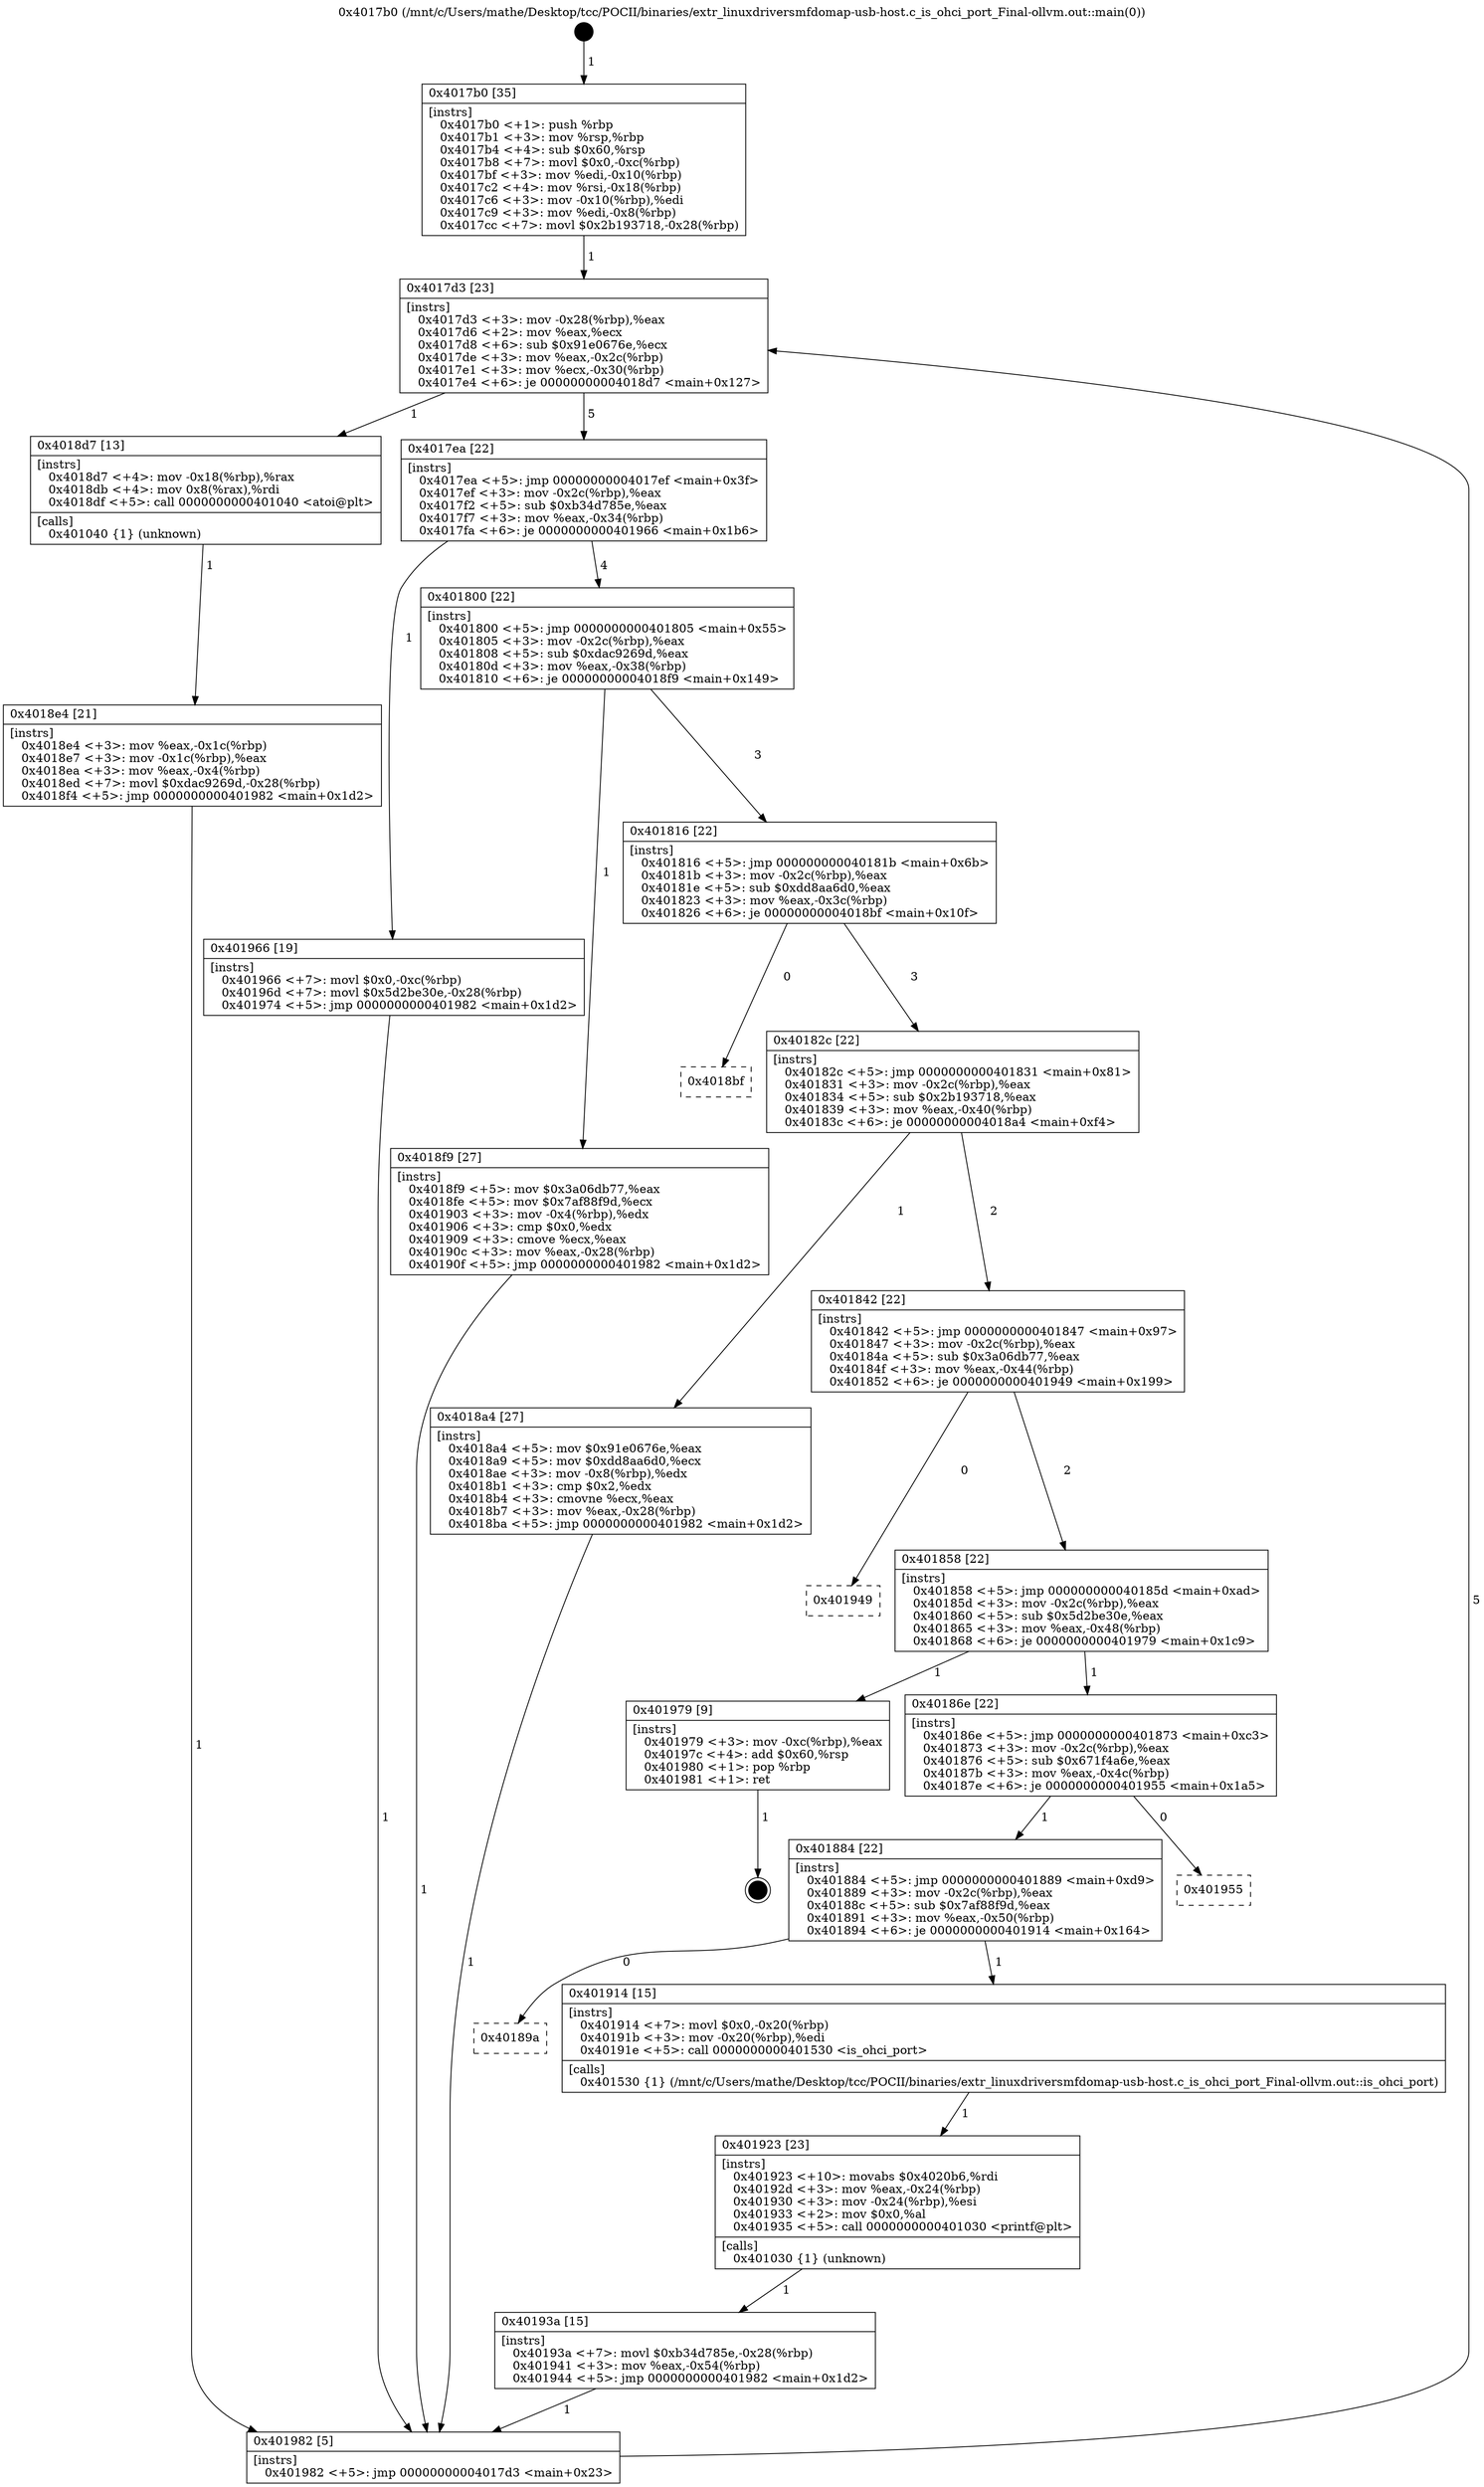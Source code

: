 digraph "0x4017b0" {
  label = "0x4017b0 (/mnt/c/Users/mathe/Desktop/tcc/POCII/binaries/extr_linuxdriversmfdomap-usb-host.c_is_ohci_port_Final-ollvm.out::main(0))"
  labelloc = "t"
  node[shape=record]

  Entry [label="",width=0.3,height=0.3,shape=circle,fillcolor=black,style=filled]
  "0x4017d3" [label="{
     0x4017d3 [23]\l
     | [instrs]\l
     &nbsp;&nbsp;0x4017d3 \<+3\>: mov -0x28(%rbp),%eax\l
     &nbsp;&nbsp;0x4017d6 \<+2\>: mov %eax,%ecx\l
     &nbsp;&nbsp;0x4017d8 \<+6\>: sub $0x91e0676e,%ecx\l
     &nbsp;&nbsp;0x4017de \<+3\>: mov %eax,-0x2c(%rbp)\l
     &nbsp;&nbsp;0x4017e1 \<+3\>: mov %ecx,-0x30(%rbp)\l
     &nbsp;&nbsp;0x4017e4 \<+6\>: je 00000000004018d7 \<main+0x127\>\l
  }"]
  "0x4018d7" [label="{
     0x4018d7 [13]\l
     | [instrs]\l
     &nbsp;&nbsp;0x4018d7 \<+4\>: mov -0x18(%rbp),%rax\l
     &nbsp;&nbsp;0x4018db \<+4\>: mov 0x8(%rax),%rdi\l
     &nbsp;&nbsp;0x4018df \<+5\>: call 0000000000401040 \<atoi@plt\>\l
     | [calls]\l
     &nbsp;&nbsp;0x401040 \{1\} (unknown)\l
  }"]
  "0x4017ea" [label="{
     0x4017ea [22]\l
     | [instrs]\l
     &nbsp;&nbsp;0x4017ea \<+5\>: jmp 00000000004017ef \<main+0x3f\>\l
     &nbsp;&nbsp;0x4017ef \<+3\>: mov -0x2c(%rbp),%eax\l
     &nbsp;&nbsp;0x4017f2 \<+5\>: sub $0xb34d785e,%eax\l
     &nbsp;&nbsp;0x4017f7 \<+3\>: mov %eax,-0x34(%rbp)\l
     &nbsp;&nbsp;0x4017fa \<+6\>: je 0000000000401966 \<main+0x1b6\>\l
  }"]
  Exit [label="",width=0.3,height=0.3,shape=circle,fillcolor=black,style=filled,peripheries=2]
  "0x401966" [label="{
     0x401966 [19]\l
     | [instrs]\l
     &nbsp;&nbsp;0x401966 \<+7\>: movl $0x0,-0xc(%rbp)\l
     &nbsp;&nbsp;0x40196d \<+7\>: movl $0x5d2be30e,-0x28(%rbp)\l
     &nbsp;&nbsp;0x401974 \<+5\>: jmp 0000000000401982 \<main+0x1d2\>\l
  }"]
  "0x401800" [label="{
     0x401800 [22]\l
     | [instrs]\l
     &nbsp;&nbsp;0x401800 \<+5\>: jmp 0000000000401805 \<main+0x55\>\l
     &nbsp;&nbsp;0x401805 \<+3\>: mov -0x2c(%rbp),%eax\l
     &nbsp;&nbsp;0x401808 \<+5\>: sub $0xdac9269d,%eax\l
     &nbsp;&nbsp;0x40180d \<+3\>: mov %eax,-0x38(%rbp)\l
     &nbsp;&nbsp;0x401810 \<+6\>: je 00000000004018f9 \<main+0x149\>\l
  }"]
  "0x40193a" [label="{
     0x40193a [15]\l
     | [instrs]\l
     &nbsp;&nbsp;0x40193a \<+7\>: movl $0xb34d785e,-0x28(%rbp)\l
     &nbsp;&nbsp;0x401941 \<+3\>: mov %eax,-0x54(%rbp)\l
     &nbsp;&nbsp;0x401944 \<+5\>: jmp 0000000000401982 \<main+0x1d2\>\l
  }"]
  "0x4018f9" [label="{
     0x4018f9 [27]\l
     | [instrs]\l
     &nbsp;&nbsp;0x4018f9 \<+5\>: mov $0x3a06db77,%eax\l
     &nbsp;&nbsp;0x4018fe \<+5\>: mov $0x7af88f9d,%ecx\l
     &nbsp;&nbsp;0x401903 \<+3\>: mov -0x4(%rbp),%edx\l
     &nbsp;&nbsp;0x401906 \<+3\>: cmp $0x0,%edx\l
     &nbsp;&nbsp;0x401909 \<+3\>: cmove %ecx,%eax\l
     &nbsp;&nbsp;0x40190c \<+3\>: mov %eax,-0x28(%rbp)\l
     &nbsp;&nbsp;0x40190f \<+5\>: jmp 0000000000401982 \<main+0x1d2\>\l
  }"]
  "0x401816" [label="{
     0x401816 [22]\l
     | [instrs]\l
     &nbsp;&nbsp;0x401816 \<+5\>: jmp 000000000040181b \<main+0x6b\>\l
     &nbsp;&nbsp;0x40181b \<+3\>: mov -0x2c(%rbp),%eax\l
     &nbsp;&nbsp;0x40181e \<+5\>: sub $0xdd8aa6d0,%eax\l
     &nbsp;&nbsp;0x401823 \<+3\>: mov %eax,-0x3c(%rbp)\l
     &nbsp;&nbsp;0x401826 \<+6\>: je 00000000004018bf \<main+0x10f\>\l
  }"]
  "0x401923" [label="{
     0x401923 [23]\l
     | [instrs]\l
     &nbsp;&nbsp;0x401923 \<+10\>: movabs $0x4020b6,%rdi\l
     &nbsp;&nbsp;0x40192d \<+3\>: mov %eax,-0x24(%rbp)\l
     &nbsp;&nbsp;0x401930 \<+3\>: mov -0x24(%rbp),%esi\l
     &nbsp;&nbsp;0x401933 \<+2\>: mov $0x0,%al\l
     &nbsp;&nbsp;0x401935 \<+5\>: call 0000000000401030 \<printf@plt\>\l
     | [calls]\l
     &nbsp;&nbsp;0x401030 \{1\} (unknown)\l
  }"]
  "0x4018bf" [label="{
     0x4018bf\l
  }", style=dashed]
  "0x40182c" [label="{
     0x40182c [22]\l
     | [instrs]\l
     &nbsp;&nbsp;0x40182c \<+5\>: jmp 0000000000401831 \<main+0x81\>\l
     &nbsp;&nbsp;0x401831 \<+3\>: mov -0x2c(%rbp),%eax\l
     &nbsp;&nbsp;0x401834 \<+5\>: sub $0x2b193718,%eax\l
     &nbsp;&nbsp;0x401839 \<+3\>: mov %eax,-0x40(%rbp)\l
     &nbsp;&nbsp;0x40183c \<+6\>: je 00000000004018a4 \<main+0xf4\>\l
  }"]
  "0x40189a" [label="{
     0x40189a\l
  }", style=dashed]
  "0x4018a4" [label="{
     0x4018a4 [27]\l
     | [instrs]\l
     &nbsp;&nbsp;0x4018a4 \<+5\>: mov $0x91e0676e,%eax\l
     &nbsp;&nbsp;0x4018a9 \<+5\>: mov $0xdd8aa6d0,%ecx\l
     &nbsp;&nbsp;0x4018ae \<+3\>: mov -0x8(%rbp),%edx\l
     &nbsp;&nbsp;0x4018b1 \<+3\>: cmp $0x2,%edx\l
     &nbsp;&nbsp;0x4018b4 \<+3\>: cmovne %ecx,%eax\l
     &nbsp;&nbsp;0x4018b7 \<+3\>: mov %eax,-0x28(%rbp)\l
     &nbsp;&nbsp;0x4018ba \<+5\>: jmp 0000000000401982 \<main+0x1d2\>\l
  }"]
  "0x401842" [label="{
     0x401842 [22]\l
     | [instrs]\l
     &nbsp;&nbsp;0x401842 \<+5\>: jmp 0000000000401847 \<main+0x97\>\l
     &nbsp;&nbsp;0x401847 \<+3\>: mov -0x2c(%rbp),%eax\l
     &nbsp;&nbsp;0x40184a \<+5\>: sub $0x3a06db77,%eax\l
     &nbsp;&nbsp;0x40184f \<+3\>: mov %eax,-0x44(%rbp)\l
     &nbsp;&nbsp;0x401852 \<+6\>: je 0000000000401949 \<main+0x199\>\l
  }"]
  "0x401982" [label="{
     0x401982 [5]\l
     | [instrs]\l
     &nbsp;&nbsp;0x401982 \<+5\>: jmp 00000000004017d3 \<main+0x23\>\l
  }"]
  "0x4017b0" [label="{
     0x4017b0 [35]\l
     | [instrs]\l
     &nbsp;&nbsp;0x4017b0 \<+1\>: push %rbp\l
     &nbsp;&nbsp;0x4017b1 \<+3\>: mov %rsp,%rbp\l
     &nbsp;&nbsp;0x4017b4 \<+4\>: sub $0x60,%rsp\l
     &nbsp;&nbsp;0x4017b8 \<+7\>: movl $0x0,-0xc(%rbp)\l
     &nbsp;&nbsp;0x4017bf \<+3\>: mov %edi,-0x10(%rbp)\l
     &nbsp;&nbsp;0x4017c2 \<+4\>: mov %rsi,-0x18(%rbp)\l
     &nbsp;&nbsp;0x4017c6 \<+3\>: mov -0x10(%rbp),%edi\l
     &nbsp;&nbsp;0x4017c9 \<+3\>: mov %edi,-0x8(%rbp)\l
     &nbsp;&nbsp;0x4017cc \<+7\>: movl $0x2b193718,-0x28(%rbp)\l
  }"]
  "0x4018e4" [label="{
     0x4018e4 [21]\l
     | [instrs]\l
     &nbsp;&nbsp;0x4018e4 \<+3\>: mov %eax,-0x1c(%rbp)\l
     &nbsp;&nbsp;0x4018e7 \<+3\>: mov -0x1c(%rbp),%eax\l
     &nbsp;&nbsp;0x4018ea \<+3\>: mov %eax,-0x4(%rbp)\l
     &nbsp;&nbsp;0x4018ed \<+7\>: movl $0xdac9269d,-0x28(%rbp)\l
     &nbsp;&nbsp;0x4018f4 \<+5\>: jmp 0000000000401982 \<main+0x1d2\>\l
  }"]
  "0x401914" [label="{
     0x401914 [15]\l
     | [instrs]\l
     &nbsp;&nbsp;0x401914 \<+7\>: movl $0x0,-0x20(%rbp)\l
     &nbsp;&nbsp;0x40191b \<+3\>: mov -0x20(%rbp),%edi\l
     &nbsp;&nbsp;0x40191e \<+5\>: call 0000000000401530 \<is_ohci_port\>\l
     | [calls]\l
     &nbsp;&nbsp;0x401530 \{1\} (/mnt/c/Users/mathe/Desktop/tcc/POCII/binaries/extr_linuxdriversmfdomap-usb-host.c_is_ohci_port_Final-ollvm.out::is_ohci_port)\l
  }"]
  "0x401949" [label="{
     0x401949\l
  }", style=dashed]
  "0x401858" [label="{
     0x401858 [22]\l
     | [instrs]\l
     &nbsp;&nbsp;0x401858 \<+5\>: jmp 000000000040185d \<main+0xad\>\l
     &nbsp;&nbsp;0x40185d \<+3\>: mov -0x2c(%rbp),%eax\l
     &nbsp;&nbsp;0x401860 \<+5\>: sub $0x5d2be30e,%eax\l
     &nbsp;&nbsp;0x401865 \<+3\>: mov %eax,-0x48(%rbp)\l
     &nbsp;&nbsp;0x401868 \<+6\>: je 0000000000401979 \<main+0x1c9\>\l
  }"]
  "0x401884" [label="{
     0x401884 [22]\l
     | [instrs]\l
     &nbsp;&nbsp;0x401884 \<+5\>: jmp 0000000000401889 \<main+0xd9\>\l
     &nbsp;&nbsp;0x401889 \<+3\>: mov -0x2c(%rbp),%eax\l
     &nbsp;&nbsp;0x40188c \<+5\>: sub $0x7af88f9d,%eax\l
     &nbsp;&nbsp;0x401891 \<+3\>: mov %eax,-0x50(%rbp)\l
     &nbsp;&nbsp;0x401894 \<+6\>: je 0000000000401914 \<main+0x164\>\l
  }"]
  "0x401979" [label="{
     0x401979 [9]\l
     | [instrs]\l
     &nbsp;&nbsp;0x401979 \<+3\>: mov -0xc(%rbp),%eax\l
     &nbsp;&nbsp;0x40197c \<+4\>: add $0x60,%rsp\l
     &nbsp;&nbsp;0x401980 \<+1\>: pop %rbp\l
     &nbsp;&nbsp;0x401981 \<+1\>: ret\l
  }"]
  "0x40186e" [label="{
     0x40186e [22]\l
     | [instrs]\l
     &nbsp;&nbsp;0x40186e \<+5\>: jmp 0000000000401873 \<main+0xc3\>\l
     &nbsp;&nbsp;0x401873 \<+3\>: mov -0x2c(%rbp),%eax\l
     &nbsp;&nbsp;0x401876 \<+5\>: sub $0x671f4a6e,%eax\l
     &nbsp;&nbsp;0x40187b \<+3\>: mov %eax,-0x4c(%rbp)\l
     &nbsp;&nbsp;0x40187e \<+6\>: je 0000000000401955 \<main+0x1a5\>\l
  }"]
  "0x401955" [label="{
     0x401955\l
  }", style=dashed]
  Entry -> "0x4017b0" [label=" 1"]
  "0x4017d3" -> "0x4018d7" [label=" 1"]
  "0x4017d3" -> "0x4017ea" [label=" 5"]
  "0x401979" -> Exit [label=" 1"]
  "0x4017ea" -> "0x401966" [label=" 1"]
  "0x4017ea" -> "0x401800" [label=" 4"]
  "0x401966" -> "0x401982" [label=" 1"]
  "0x401800" -> "0x4018f9" [label=" 1"]
  "0x401800" -> "0x401816" [label=" 3"]
  "0x40193a" -> "0x401982" [label=" 1"]
  "0x401816" -> "0x4018bf" [label=" 0"]
  "0x401816" -> "0x40182c" [label=" 3"]
  "0x401923" -> "0x40193a" [label=" 1"]
  "0x40182c" -> "0x4018a4" [label=" 1"]
  "0x40182c" -> "0x401842" [label=" 2"]
  "0x4018a4" -> "0x401982" [label=" 1"]
  "0x4017b0" -> "0x4017d3" [label=" 1"]
  "0x401982" -> "0x4017d3" [label=" 5"]
  "0x4018d7" -> "0x4018e4" [label=" 1"]
  "0x4018e4" -> "0x401982" [label=" 1"]
  "0x4018f9" -> "0x401982" [label=" 1"]
  "0x401914" -> "0x401923" [label=" 1"]
  "0x401842" -> "0x401949" [label=" 0"]
  "0x401842" -> "0x401858" [label=" 2"]
  "0x401884" -> "0x40189a" [label=" 0"]
  "0x401858" -> "0x401979" [label=" 1"]
  "0x401858" -> "0x40186e" [label=" 1"]
  "0x401884" -> "0x401914" [label=" 1"]
  "0x40186e" -> "0x401955" [label=" 0"]
  "0x40186e" -> "0x401884" [label=" 1"]
}
